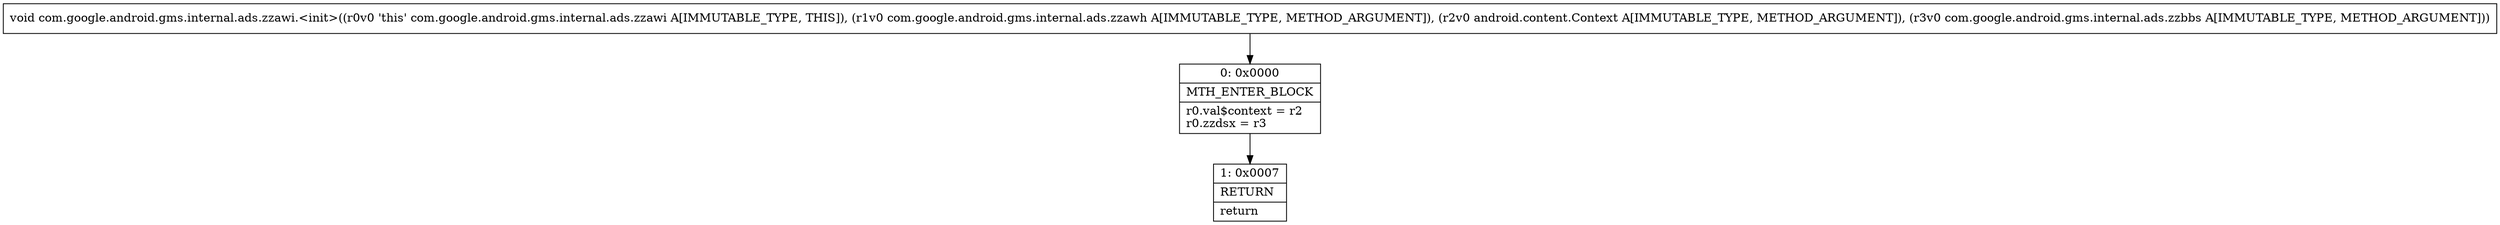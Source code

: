 digraph "CFG forcom.google.android.gms.internal.ads.zzawi.\<init\>(Lcom\/google\/android\/gms\/internal\/ads\/zzawh;Landroid\/content\/Context;Lcom\/google\/android\/gms\/internal\/ads\/zzbbs;)V" {
Node_0 [shape=record,label="{0\:\ 0x0000|MTH_ENTER_BLOCK\l|r0.val$context = r2\lr0.zzdsx = r3\l}"];
Node_1 [shape=record,label="{1\:\ 0x0007|RETURN\l|return\l}"];
MethodNode[shape=record,label="{void com.google.android.gms.internal.ads.zzawi.\<init\>((r0v0 'this' com.google.android.gms.internal.ads.zzawi A[IMMUTABLE_TYPE, THIS]), (r1v0 com.google.android.gms.internal.ads.zzawh A[IMMUTABLE_TYPE, METHOD_ARGUMENT]), (r2v0 android.content.Context A[IMMUTABLE_TYPE, METHOD_ARGUMENT]), (r3v0 com.google.android.gms.internal.ads.zzbbs A[IMMUTABLE_TYPE, METHOD_ARGUMENT])) }"];
MethodNode -> Node_0;
Node_0 -> Node_1;
}

